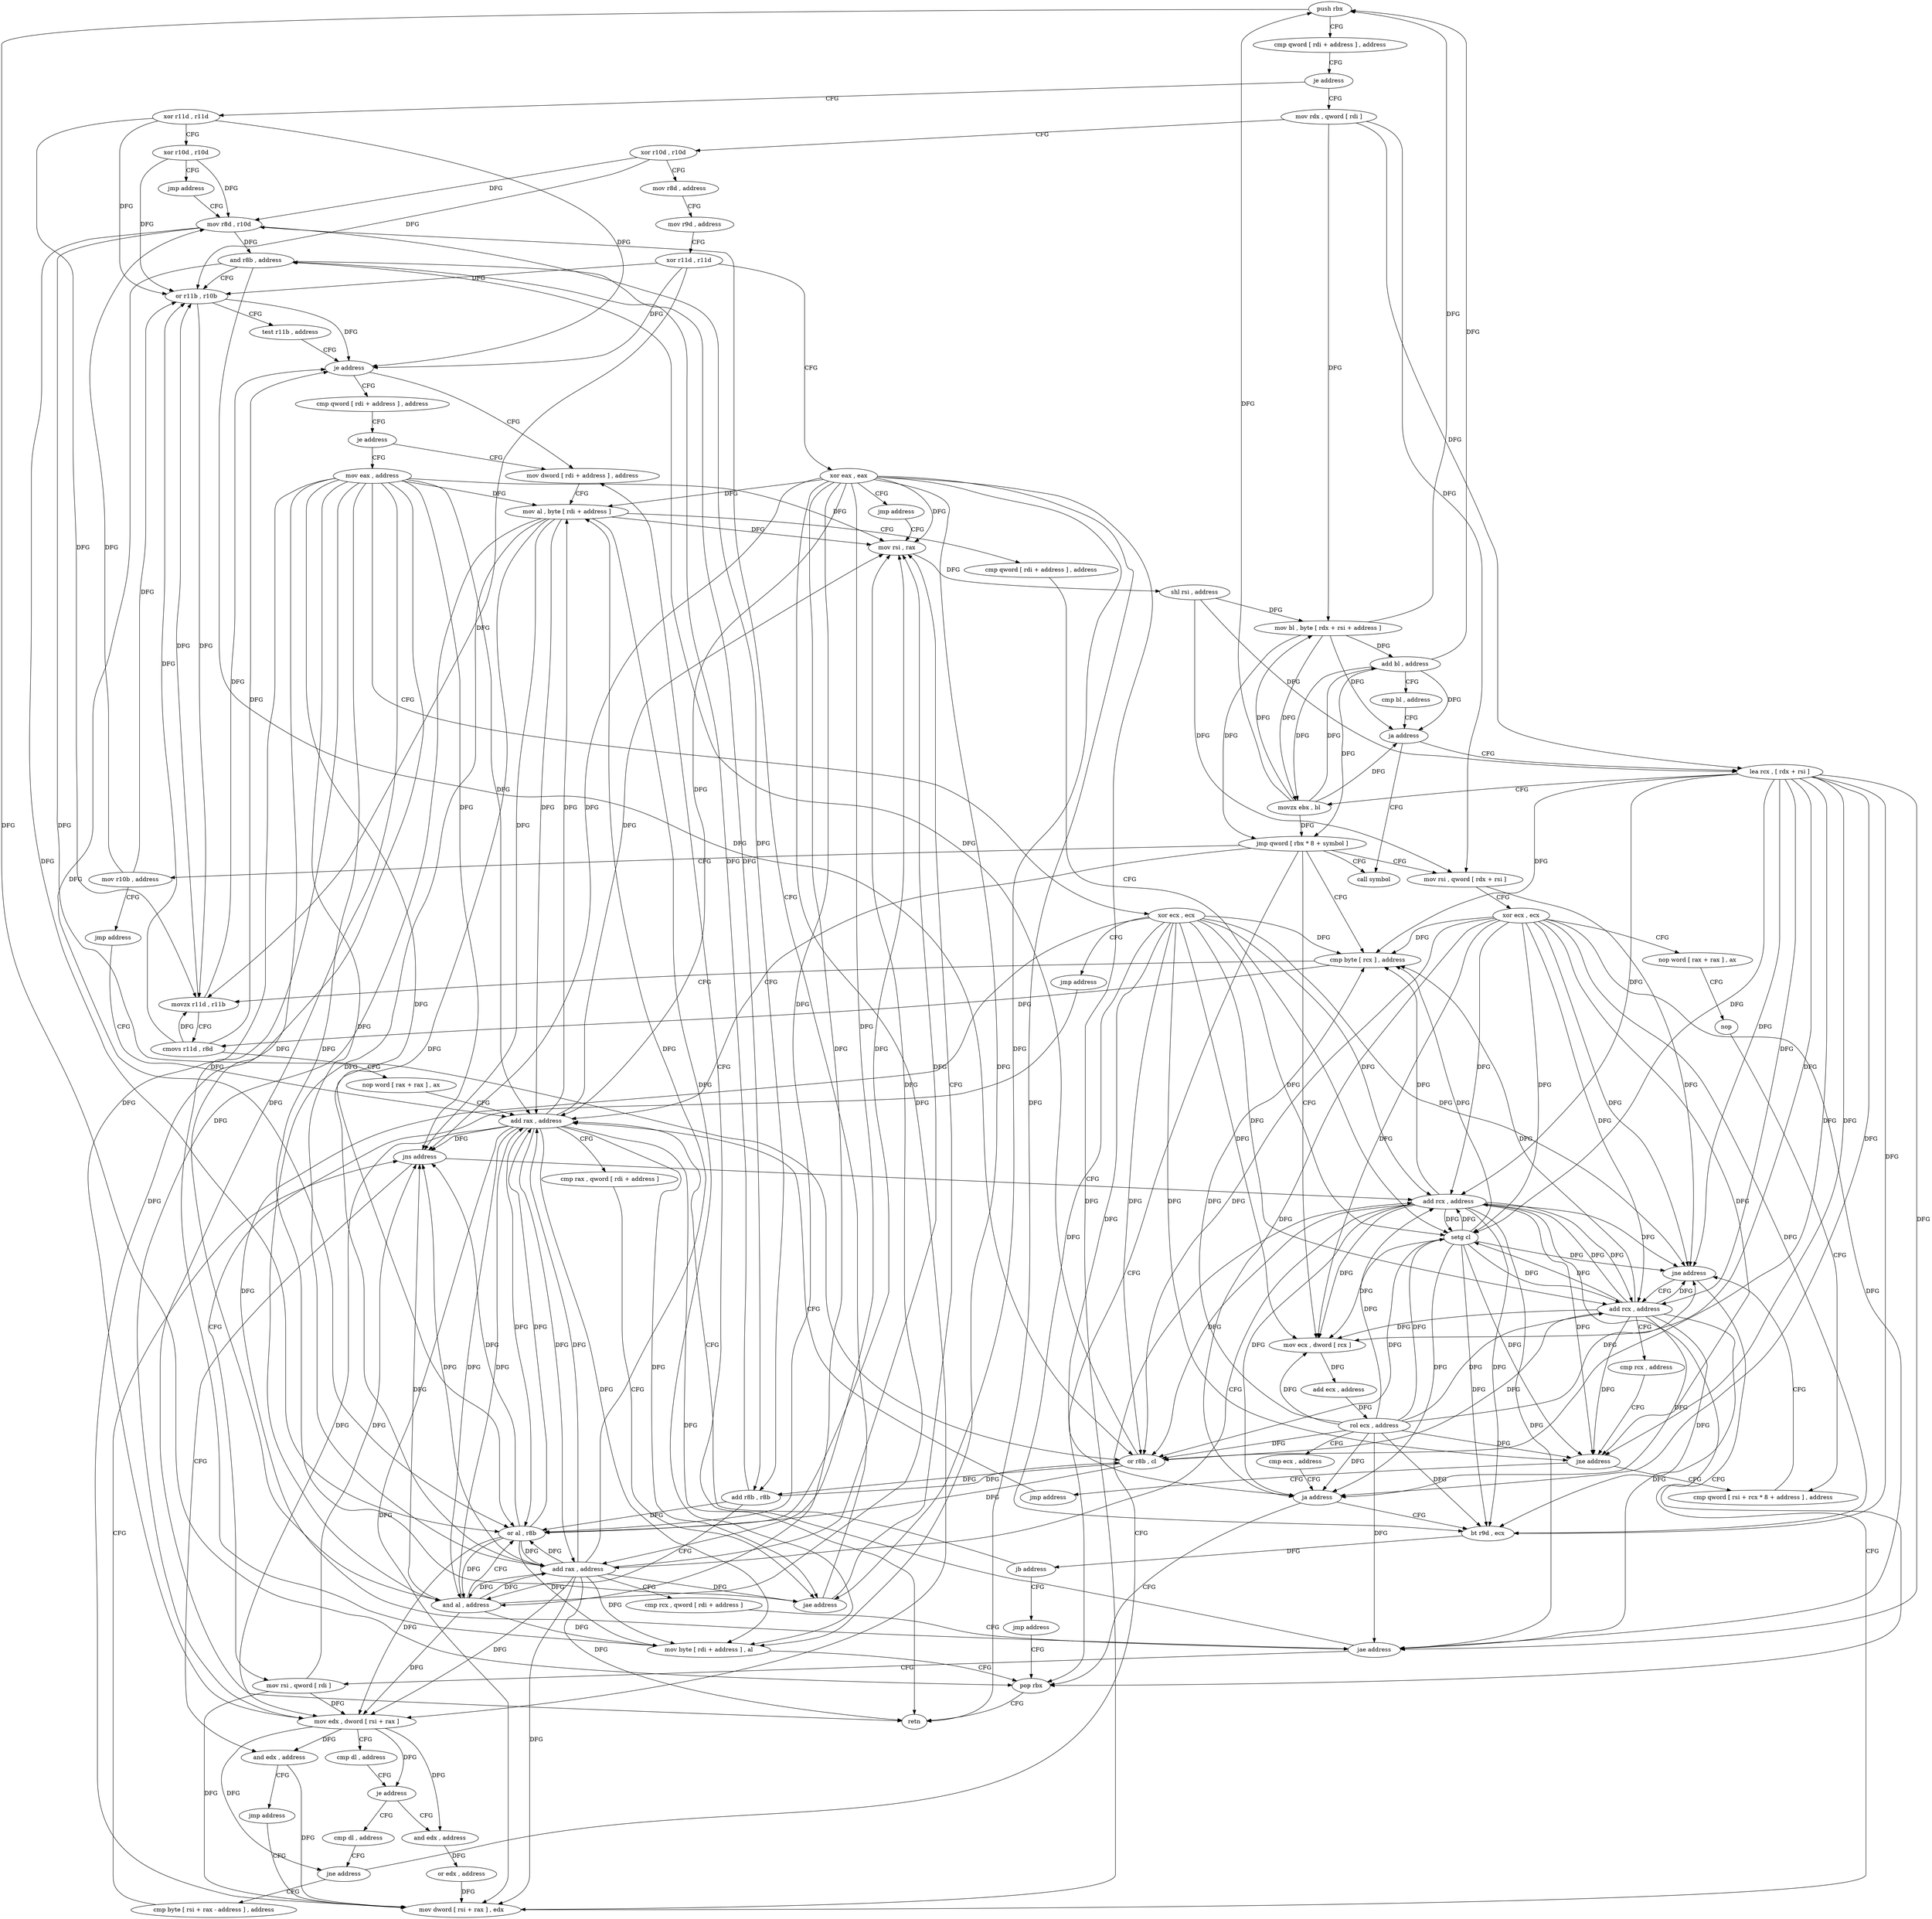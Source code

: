 digraph "func" {
"4223312" [label = "push rbx" ]
"4223313" [label = "cmp qword [ rdi + address ] , address" ]
"4223318" [label = "je address" ]
"4223345" [label = "xor r11d , r11d" ]
"4223320" [label = "mov rdx , qword [ rdi ]" ]
"4223348" [label = "xor r10d , r10d" ]
"4223351" [label = "jmp address" ]
"4223497" [label = "mov r8d , r10d" ]
"4223323" [label = "xor r10d , r10d" ]
"4223326" [label = "mov r8d , address" ]
"4223332" [label = "mov r9d , address" ]
"4223338" [label = "xor r11d , r11d" ]
"4223341" [label = "xor eax , eax" ]
"4223343" [label = "jmp address" ]
"4223386" [label = "mov rsi , rax" ]
"4223500" [label = "and r8b , address" ]
"4223504" [label = "or r11b , r10b" ]
"4223507" [label = "test r11b , address" ]
"4223511" [label = "je address" ]
"4223593" [label = "mov dword [ rdi + address ] , address" ]
"4223513" [label = "cmp qword [ rdi + address ] , address" ]
"4223389" [label = "shl rsi , address" ]
"4223393" [label = "mov bl , byte [ rdx + rsi + address ]" ]
"4223397" [label = "add bl , address" ]
"4223400" [label = "cmp bl , address" ]
"4223403" [label = "ja address" ]
"4223639" [label = "call symbol" ]
"4223409" [label = "lea rcx , [ rdx + rsi ]" ]
"4223603" [label = "mov al , byte [ rdi + address ]" ]
"4223609" [label = "cmp qword [ rdi + address ] , address" ]
"4223617" [label = "setg cl" ]
"4223620" [label = "or r8b , cl" ]
"4223623" [label = "add r8b , r8b" ]
"4223626" [label = "and al , address" ]
"4223628" [label = "or al , r8b" ]
"4223631" [label = "mov byte [ rdi + address ] , al" ]
"4223637" [label = "pop rbx" ]
"4223518" [label = "je address" ]
"4223520" [label = "mov eax , address" ]
"4223413" [label = "movzx ebx , bl" ]
"4223416" [label = "jmp qword [ rbx * 8 + symbol ]" ]
"4223356" [label = "cmp byte [ rcx ] , address" ]
"4223376" [label = "add rax , address" ]
"4223423" [label = "mov rsi , qword [ rdx + rsi ]" ]
"4223464" [label = "mov ecx , dword [ rcx ]" ]
"4223492" [label = "mov r10b , address" ]
"4223525" [label = "xor ecx , ecx" ]
"4223527" [label = "jmp address" ]
"4223562" [label = "mov rsi , qword [ rdi ]" ]
"4223359" [label = "movzx r11d , r11b" ]
"4223363" [label = "cmovs r11d , r8d" ]
"4223367" [label = "nop word [ rax + rax ] , ax" ]
"4223380" [label = "cmp rax , qword [ rdi + address ]" ]
"4223384" [label = "jae address" ]
"4223427" [label = "xor ecx , ecx" ]
"4223429" [label = "nop word [ rax + rax ] , ax" ]
"4223439" [label = "nop" ]
"4223440" [label = "cmp qword [ rsi + rcx * 8 + address ] , address" ]
"4223466" [label = "add ecx , address" ]
"4223469" [label = "rol ecx , address" ]
"4223472" [label = "cmp ecx , address" ]
"4223475" [label = "ja address" ]
"4223481" [label = "bt r9d , ecx" ]
"4223495" [label = "jmp address" ]
"4223638" [label = "retn" ]
"4223565" [label = "mov edx , dword [ rsi + rax ]" ]
"4223568" [label = "cmp dl , address" ]
"4223571" [label = "je address" ]
"4223536" [label = "and edx , address" ]
"4223573" [label = "cmp dl , address" ]
"4223452" [label = "add rcx , address" ]
"4223456" [label = "cmp rcx , address" ]
"4223460" [label = "jne address" ]
"4223462" [label = "jmp address" ]
"4223485" [label = "jb address" ]
"4223487" [label = "jmp address" ]
"4223542" [label = "or edx , address" ]
"4223545" [label = "mov dword [ rsi + rax ] , edx" ]
"4223576" [label = "jne address" ]
"4223548" [label = "add rcx , address" ]
"4223578" [label = "cmp byte [ rsi + rax - address ] , address" ]
"4223446" [label = "jne address" ]
"4223552" [label = "add rax , address" ]
"4223556" [label = "cmp rcx , qword [ rdi + address ]" ]
"4223560" [label = "jae address" ]
"4223583" [label = "jns address" ]
"4223585" [label = "and edx , address" ]
"4223591" [label = "jmp address" ]
"4223312" -> "4223313" [ label = "CFG" ]
"4223312" -> "4223637" [ label = "DFG" ]
"4223313" -> "4223318" [ label = "CFG" ]
"4223318" -> "4223345" [ label = "CFG" ]
"4223318" -> "4223320" [ label = "CFG" ]
"4223345" -> "4223348" [ label = "CFG" ]
"4223345" -> "4223504" [ label = "DFG" ]
"4223345" -> "4223511" [ label = "DFG" ]
"4223345" -> "4223359" [ label = "DFG" ]
"4223320" -> "4223323" [ label = "CFG" ]
"4223320" -> "4223393" [ label = "DFG" ]
"4223320" -> "4223409" [ label = "DFG" ]
"4223320" -> "4223423" [ label = "DFG" ]
"4223348" -> "4223351" [ label = "CFG" ]
"4223348" -> "4223497" [ label = "DFG" ]
"4223348" -> "4223504" [ label = "DFG" ]
"4223351" -> "4223497" [ label = "CFG" ]
"4223497" -> "4223500" [ label = "DFG" ]
"4223497" -> "4223620" [ label = "DFG" ]
"4223497" -> "4223623" [ label = "DFG" ]
"4223497" -> "4223628" [ label = "DFG" ]
"4223323" -> "4223326" [ label = "CFG" ]
"4223323" -> "4223497" [ label = "DFG" ]
"4223323" -> "4223504" [ label = "DFG" ]
"4223326" -> "4223332" [ label = "CFG" ]
"4223332" -> "4223338" [ label = "CFG" ]
"4223338" -> "4223341" [ label = "CFG" ]
"4223338" -> "4223504" [ label = "DFG" ]
"4223338" -> "4223511" [ label = "DFG" ]
"4223338" -> "4223359" [ label = "DFG" ]
"4223341" -> "4223343" [ label = "CFG" ]
"4223341" -> "4223386" [ label = "DFG" ]
"4223341" -> "4223603" [ label = "DFG" ]
"4223341" -> "4223626" [ label = "DFG" ]
"4223341" -> "4223628" [ label = "DFG" ]
"4223341" -> "4223631" [ label = "DFG" ]
"4223341" -> "4223638" [ label = "DFG" ]
"4223341" -> "4223376" [ label = "DFG" ]
"4223341" -> "4223384" [ label = "DFG" ]
"4223341" -> "4223565" [ label = "DFG" ]
"4223341" -> "4223545" [ label = "DFG" ]
"4223341" -> "4223552" [ label = "DFG" ]
"4223341" -> "4223583" [ label = "DFG" ]
"4223343" -> "4223386" [ label = "CFG" ]
"4223386" -> "4223389" [ label = "DFG" ]
"4223500" -> "4223504" [ label = "CFG" ]
"4223500" -> "4223620" [ label = "DFG" ]
"4223500" -> "4223623" [ label = "DFG" ]
"4223500" -> "4223628" [ label = "DFG" ]
"4223504" -> "4223507" [ label = "CFG" ]
"4223504" -> "4223511" [ label = "DFG" ]
"4223504" -> "4223359" [ label = "DFG" ]
"4223507" -> "4223511" [ label = "CFG" ]
"4223511" -> "4223593" [ label = "CFG" ]
"4223511" -> "4223513" [ label = "CFG" ]
"4223593" -> "4223603" [ label = "CFG" ]
"4223513" -> "4223518" [ label = "CFG" ]
"4223389" -> "4223393" [ label = "DFG" ]
"4223389" -> "4223409" [ label = "DFG" ]
"4223389" -> "4223423" [ label = "DFG" ]
"4223393" -> "4223397" [ label = "DFG" ]
"4223393" -> "4223312" [ label = "DFG" ]
"4223393" -> "4223403" [ label = "DFG" ]
"4223393" -> "4223413" [ label = "DFG" ]
"4223393" -> "4223416" [ label = "DFG" ]
"4223397" -> "4223400" [ label = "CFG" ]
"4223397" -> "4223312" [ label = "DFG" ]
"4223397" -> "4223403" [ label = "DFG" ]
"4223397" -> "4223413" [ label = "DFG" ]
"4223397" -> "4223416" [ label = "DFG" ]
"4223400" -> "4223403" [ label = "CFG" ]
"4223403" -> "4223639" [ label = "CFG" ]
"4223403" -> "4223409" [ label = "CFG" ]
"4223409" -> "4223413" [ label = "CFG" ]
"4223409" -> "4223620" [ label = "DFG" ]
"4223409" -> "4223617" [ label = "DFG" ]
"4223409" -> "4223356" [ label = "DFG" ]
"4223409" -> "4223464" [ label = "DFG" ]
"4223409" -> "4223475" [ label = "DFG" ]
"4223409" -> "4223446" [ label = "DFG" ]
"4223409" -> "4223481" [ label = "DFG" ]
"4223409" -> "4223452" [ label = "DFG" ]
"4223409" -> "4223460" [ label = "DFG" ]
"4223409" -> "4223548" [ label = "DFG" ]
"4223409" -> "4223560" [ label = "DFG" ]
"4223603" -> "4223609" [ label = "CFG" ]
"4223603" -> "4223386" [ label = "DFG" ]
"4223603" -> "4223626" [ label = "DFG" ]
"4223603" -> "4223631" [ label = "DFG" ]
"4223603" -> "4223376" [ label = "DFG" ]
"4223603" -> "4223565" [ label = "DFG" ]
"4223603" -> "4223552" [ label = "DFG" ]
"4223603" -> "4223583" [ label = "DFG" ]
"4223609" -> "4223617" [ label = "CFG" ]
"4223617" -> "4223620" [ label = "DFG" ]
"4223617" -> "4223356" [ label = "DFG" ]
"4223617" -> "4223464" [ label = "DFG" ]
"4223617" -> "4223475" [ label = "DFG" ]
"4223617" -> "4223446" [ label = "DFG" ]
"4223617" -> "4223481" [ label = "DFG" ]
"4223617" -> "4223452" [ label = "DFG" ]
"4223617" -> "4223460" [ label = "DFG" ]
"4223617" -> "4223548" [ label = "DFG" ]
"4223620" -> "4223623" [ label = "DFG" ]
"4223620" -> "4223500" [ label = "DFG" ]
"4223620" -> "4223628" [ label = "DFG" ]
"4223623" -> "4223626" [ label = "CFG" ]
"4223623" -> "4223500" [ label = "DFG" ]
"4223623" -> "4223620" [ label = "DFG" ]
"4223623" -> "4223628" [ label = "DFG" ]
"4223626" -> "4223628" [ label = "CFG" ]
"4223626" -> "4223386" [ label = "DFG" ]
"4223626" -> "4223631" [ label = "DFG" ]
"4223626" -> "4223376" [ label = "DFG" ]
"4223626" -> "4223565" [ label = "DFG" ]
"4223626" -> "4223552" [ label = "DFG" ]
"4223626" -> "4223583" [ label = "DFG" ]
"4223628" -> "4223631" [ label = "DFG" ]
"4223628" -> "4223386" [ label = "DFG" ]
"4223628" -> "4223626" [ label = "DFG" ]
"4223628" -> "4223376" [ label = "DFG" ]
"4223628" -> "4223565" [ label = "DFG" ]
"4223628" -> "4223552" [ label = "DFG" ]
"4223628" -> "4223583" [ label = "DFG" ]
"4223631" -> "4223637" [ label = "CFG" ]
"4223637" -> "4223638" [ label = "CFG" ]
"4223518" -> "4223593" [ label = "CFG" ]
"4223518" -> "4223520" [ label = "CFG" ]
"4223520" -> "4223525" [ label = "CFG" ]
"4223520" -> "4223386" [ label = "DFG" ]
"4223520" -> "4223626" [ label = "DFG" ]
"4223520" -> "4223631" [ label = "DFG" ]
"4223520" -> "4223603" [ label = "DFG" ]
"4223520" -> "4223628" [ label = "DFG" ]
"4223520" -> "4223638" [ label = "DFG" ]
"4223520" -> "4223376" [ label = "DFG" ]
"4223520" -> "4223384" [ label = "DFG" ]
"4223520" -> "4223565" [ label = "DFG" ]
"4223520" -> "4223545" [ label = "DFG" ]
"4223520" -> "4223552" [ label = "DFG" ]
"4223520" -> "4223583" [ label = "DFG" ]
"4223413" -> "4223416" [ label = "DFG" ]
"4223413" -> "4223312" [ label = "DFG" ]
"4223413" -> "4223397" [ label = "DFG" ]
"4223413" -> "4223403" [ label = "DFG" ]
"4223413" -> "4223393" [ label = "DFG" ]
"4223416" -> "4223356" [ label = "CFG" ]
"4223416" -> "4223376" [ label = "CFG" ]
"4223416" -> "4223423" [ label = "CFG" ]
"4223416" -> "4223464" [ label = "CFG" ]
"4223416" -> "4223492" [ label = "CFG" ]
"4223416" -> "4223637" [ label = "CFG" ]
"4223416" -> "4223639" [ label = "CFG" ]
"4223356" -> "4223359" [ label = "CFG" ]
"4223356" -> "4223363" [ label = "DFG" ]
"4223376" -> "4223380" [ label = "CFG" ]
"4223376" -> "4223386" [ label = "DFG" ]
"4223376" -> "4223626" [ label = "DFG" ]
"4223376" -> "4223631" [ label = "DFG" ]
"4223376" -> "4223603" [ label = "DFG" ]
"4223376" -> "4223628" [ label = "DFG" ]
"4223376" -> "4223638" [ label = "DFG" ]
"4223376" -> "4223384" [ label = "DFG" ]
"4223376" -> "4223565" [ label = "DFG" ]
"4223376" -> "4223545" [ label = "DFG" ]
"4223376" -> "4223552" [ label = "DFG" ]
"4223376" -> "4223583" [ label = "DFG" ]
"4223423" -> "4223427" [ label = "CFG" ]
"4223423" -> "4223446" [ label = "DFG" ]
"4223464" -> "4223466" [ label = "DFG" ]
"4223492" -> "4223495" [ label = "CFG" ]
"4223492" -> "4223497" [ label = "DFG" ]
"4223492" -> "4223504" [ label = "DFG" ]
"4223525" -> "4223527" [ label = "CFG" ]
"4223525" -> "4223620" [ label = "DFG" ]
"4223525" -> "4223617" [ label = "DFG" ]
"4223525" -> "4223356" [ label = "DFG" ]
"4223525" -> "4223464" [ label = "DFG" ]
"4223525" -> "4223475" [ label = "DFG" ]
"4223525" -> "4223446" [ label = "DFG" ]
"4223525" -> "4223481" [ label = "DFG" ]
"4223525" -> "4223452" [ label = "DFG" ]
"4223525" -> "4223460" [ label = "DFG" ]
"4223525" -> "4223548" [ label = "DFG" ]
"4223525" -> "4223560" [ label = "DFG" ]
"4223527" -> "4223562" [ label = "CFG" ]
"4223562" -> "4223565" [ label = "DFG" ]
"4223562" -> "4223545" [ label = "DFG" ]
"4223562" -> "4223583" [ label = "DFG" ]
"4223359" -> "4223363" [ label = "CFG" ]
"4223359" -> "4223511" [ label = "DFG" ]
"4223359" -> "4223504" [ label = "DFG" ]
"4223363" -> "4223367" [ label = "CFG" ]
"4223363" -> "4223511" [ label = "DFG" ]
"4223363" -> "4223359" [ label = "DFG" ]
"4223363" -> "4223504" [ label = "DFG" ]
"4223367" -> "4223376" [ label = "CFG" ]
"4223380" -> "4223384" [ label = "CFG" ]
"4223384" -> "4223497" [ label = "CFG" ]
"4223384" -> "4223386" [ label = "CFG" ]
"4223427" -> "4223429" [ label = "CFG" ]
"4223427" -> "4223620" [ label = "DFG" ]
"4223427" -> "4223356" [ label = "DFG" ]
"4223427" -> "4223617" [ label = "DFG" ]
"4223427" -> "4223464" [ label = "DFG" ]
"4223427" -> "4223475" [ label = "DFG" ]
"4223427" -> "4223446" [ label = "DFG" ]
"4223427" -> "4223481" [ label = "DFG" ]
"4223427" -> "4223452" [ label = "DFG" ]
"4223427" -> "4223460" [ label = "DFG" ]
"4223427" -> "4223548" [ label = "DFG" ]
"4223427" -> "4223560" [ label = "DFG" ]
"4223429" -> "4223439" [ label = "CFG" ]
"4223439" -> "4223440" [ label = "CFG" ]
"4223440" -> "4223446" [ label = "CFG" ]
"4223466" -> "4223469" [ label = "DFG" ]
"4223469" -> "4223472" [ label = "CFG" ]
"4223469" -> "4223620" [ label = "DFG" ]
"4223469" -> "4223356" [ label = "DFG" ]
"4223469" -> "4223464" [ label = "DFG" ]
"4223469" -> "4223617" [ label = "DFG" ]
"4223469" -> "4223475" [ label = "DFG" ]
"4223469" -> "4223446" [ label = "DFG" ]
"4223469" -> "4223481" [ label = "DFG" ]
"4223469" -> "4223452" [ label = "DFG" ]
"4223469" -> "4223460" [ label = "DFG" ]
"4223469" -> "4223548" [ label = "DFG" ]
"4223469" -> "4223560" [ label = "DFG" ]
"4223472" -> "4223475" [ label = "CFG" ]
"4223475" -> "4223637" [ label = "CFG" ]
"4223475" -> "4223481" [ label = "CFG" ]
"4223481" -> "4223485" [ label = "DFG" ]
"4223495" -> "4223376" [ label = "CFG" ]
"4223565" -> "4223568" [ label = "CFG" ]
"4223565" -> "4223571" [ label = "DFG" ]
"4223565" -> "4223536" [ label = "DFG" ]
"4223565" -> "4223576" [ label = "DFG" ]
"4223565" -> "4223585" [ label = "DFG" ]
"4223568" -> "4223571" [ label = "CFG" ]
"4223571" -> "4223536" [ label = "CFG" ]
"4223571" -> "4223573" [ label = "CFG" ]
"4223536" -> "4223542" [ label = "DFG" ]
"4223573" -> "4223576" [ label = "CFG" ]
"4223452" -> "4223456" [ label = "CFG" ]
"4223452" -> "4223620" [ label = "DFG" ]
"4223452" -> "4223356" [ label = "DFG" ]
"4223452" -> "4223464" [ label = "DFG" ]
"4223452" -> "4223475" [ label = "DFG" ]
"4223452" -> "4223446" [ label = "DFG" ]
"4223452" -> "4223481" [ label = "DFG" ]
"4223452" -> "4223617" [ label = "DFG" ]
"4223452" -> "4223460" [ label = "DFG" ]
"4223452" -> "4223548" [ label = "DFG" ]
"4223452" -> "4223560" [ label = "DFG" ]
"4223456" -> "4223460" [ label = "CFG" ]
"4223460" -> "4223440" [ label = "CFG" ]
"4223460" -> "4223462" [ label = "CFG" ]
"4223462" -> "4223376" [ label = "CFG" ]
"4223485" -> "4223376" [ label = "CFG" ]
"4223485" -> "4223487" [ label = "CFG" ]
"4223487" -> "4223637" [ label = "CFG" ]
"4223542" -> "4223545" [ label = "DFG" ]
"4223545" -> "4223548" [ label = "CFG" ]
"4223576" -> "4223548" [ label = "CFG" ]
"4223576" -> "4223578" [ label = "CFG" ]
"4223548" -> "4223552" [ label = "CFG" ]
"4223548" -> "4223620" [ label = "DFG" ]
"4223548" -> "4223356" [ label = "DFG" ]
"4223548" -> "4223464" [ label = "DFG" ]
"4223548" -> "4223475" [ label = "DFG" ]
"4223548" -> "4223446" [ label = "DFG" ]
"4223548" -> "4223481" [ label = "DFG" ]
"4223548" -> "4223452" [ label = "DFG" ]
"4223548" -> "4223460" [ label = "DFG" ]
"4223548" -> "4223617" [ label = "DFG" ]
"4223548" -> "4223560" [ label = "DFG" ]
"4223578" -> "4223583" [ label = "CFG" ]
"4223446" -> "4223637" [ label = "CFG" ]
"4223446" -> "4223452" [ label = "CFG" ]
"4223552" -> "4223556" [ label = "CFG" ]
"4223552" -> "4223386" [ label = "DFG" ]
"4223552" -> "4223626" [ label = "DFG" ]
"4223552" -> "4223631" [ label = "DFG" ]
"4223552" -> "4223376" [ label = "DFG" ]
"4223552" -> "4223565" [ label = "DFG" ]
"4223552" -> "4223603" [ label = "DFG" ]
"4223552" -> "4223628" [ label = "DFG" ]
"4223552" -> "4223638" [ label = "DFG" ]
"4223552" -> "4223384" [ label = "DFG" ]
"4223552" -> "4223545" [ label = "DFG" ]
"4223552" -> "4223583" [ label = "DFG" ]
"4223556" -> "4223560" [ label = "CFG" ]
"4223560" -> "4223593" [ label = "CFG" ]
"4223560" -> "4223562" [ label = "CFG" ]
"4223583" -> "4223548" [ label = "CFG" ]
"4223583" -> "4223585" [ label = "CFG" ]
"4223585" -> "4223591" [ label = "CFG" ]
"4223585" -> "4223545" [ label = "DFG" ]
"4223591" -> "4223545" [ label = "CFG" ]
}
